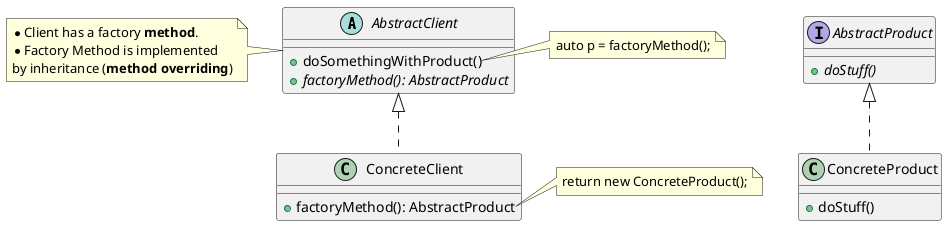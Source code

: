 @startuml FactoryMethodPattern

' Being Client means it will use the relevant products in some way
abstract class AbstractClient {
	+ doSomethingWithProduct()
	+ {abstract} factoryMethod(): AbstractProduct
}
note right of AbstractClient::doSomethingWithProduct
auto p = factoryMethod();
end note

note left of AbstractClient
* Client has a factory **method**.
* Factory Method is implemented
by inheritance (**method overriding**)
end note

interface AbstractProduct {
	+ {abstract} doStuff()
}

class ConcreteProduct {
	+ doStuff()
}

AbstractProduct <|.. ConcreteProduct

class ConcreteClient {
	+ factoryMethod(): AbstractProduct
}
note right of ConcreteClient::factoryMethod
return new ConcreteProduct();
end note

AbstractClient <|.. ConcreteClient

@enduml